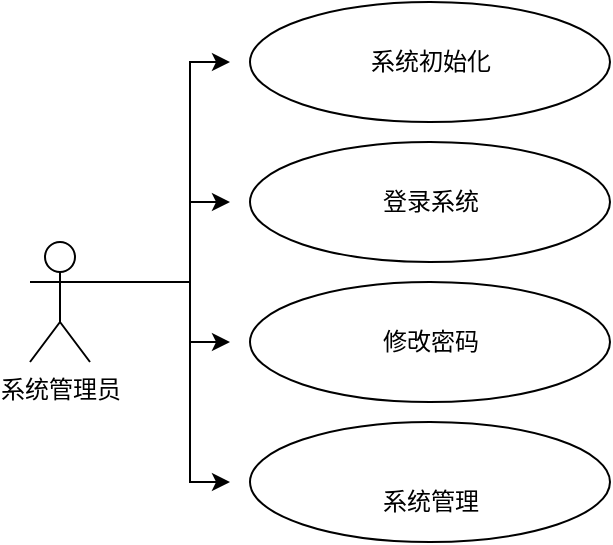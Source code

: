 <mxfile version="15.3.8" type="github" pages="3">
  <diagram id="hZPbQjz2teNgzwlmYUkK" name="sys_manager_00">
    <mxGraphModel dx="711" dy="381" grid="1" gridSize="10" guides="1" tooltips="1" connect="1" arrows="1" fold="1" page="1" pageScale="1" pageWidth="1920" pageHeight="1200" math="0" shadow="0">
      <root>
        <mxCell id="0" />
        <mxCell id="1" parent="0" />
        <mxCell id="6OKLoz5QRYWBKXCcHKRh-4" value="" style="edgeStyle=orthogonalEdgeStyle;rounded=0;orthogonalLoop=1;jettySize=auto;html=1;" edge="1" parent="1">
          <mxGeometry relative="1" as="geometry">
            <mxPoint x="480" y="180" as="sourcePoint" />
            <mxPoint x="540" y="70" as="targetPoint" />
            <Array as="points">
              <mxPoint x="520" y="180" />
              <mxPoint x="520" y="70" />
            </Array>
          </mxGeometry>
        </mxCell>
        <mxCell id="6OKLoz5QRYWBKXCcHKRh-17" value="" style="rounded=0;orthogonalLoop=1;jettySize=auto;html=1;edgeStyle=orthogonalEdgeStyle;elbow=vertical;" edge="1" parent="1">
          <mxGeometry relative="1" as="geometry">
            <mxPoint x="470" y="180" as="sourcePoint" />
            <mxPoint x="540" y="280" as="targetPoint" />
            <Array as="points">
              <mxPoint x="520" y="180" />
              <mxPoint x="520" y="280" />
              <mxPoint x="540" y="280" />
            </Array>
          </mxGeometry>
        </mxCell>
        <mxCell id="6OKLoz5QRYWBKXCcHKRh-18" value="" style="edgeStyle=orthogonalEdgeStyle;rounded=0;orthogonalLoop=1;jettySize=auto;html=1;exitX=1;exitY=0.333;exitDx=0;exitDy=0;exitPerimeter=0;" edge="1" parent="1" source="6OKLoz5QRYWBKXCcHKRh-1">
          <mxGeometry relative="1" as="geometry">
            <mxPoint x="540" y="140" as="targetPoint" />
            <Array as="points">
              <mxPoint x="520" y="180" />
              <mxPoint x="520" y="140" />
            </Array>
          </mxGeometry>
        </mxCell>
        <mxCell id="epeRU77rmkTxnslmgX97-5" value="" style="edgeStyle=orthogonalEdgeStyle;rounded=0;orthogonalLoop=1;jettySize=auto;html=1;" edge="1" parent="1">
          <mxGeometry relative="1" as="geometry">
            <mxPoint x="470" y="180" as="sourcePoint" />
            <mxPoint x="540" y="210" as="targetPoint" />
            <Array as="points">
              <mxPoint x="520" y="180" />
              <mxPoint x="520" y="210" />
            </Array>
          </mxGeometry>
        </mxCell>
        <mxCell id="6OKLoz5QRYWBKXCcHKRh-1" value="系统管理员" style="shape=umlActor;verticalLabelPosition=bottom;verticalAlign=top;html=1;" vertex="1" parent="1">
          <mxGeometry x="440" y="160" width="30" height="60" as="geometry" />
        </mxCell>
        <mxCell id="6OKLoz5QRYWBKXCcHKRh-3" value="" style="ellipse;whiteSpace=wrap;html=1;verticalAlign=top;" vertex="1" parent="1">
          <mxGeometry x="550" y="40" width="180" height="60" as="geometry" />
        </mxCell>
        <mxCell id="6OKLoz5QRYWBKXCcHKRh-7" value="系统初始化" style="text;html=1;align=center;verticalAlign=middle;resizable=0;points=[];autosize=1;strokeColor=none;fillColor=none;" vertex="1" parent="1">
          <mxGeometry x="600" y="60" width="80" height="20" as="geometry" />
        </mxCell>
        <mxCell id="6OKLoz5QRYWBKXCcHKRh-10" value="" style="ellipse;whiteSpace=wrap;html=1;verticalAlign=top;" vertex="1" parent="1">
          <mxGeometry x="550" y="110" width="180" height="60" as="geometry" />
        </mxCell>
        <mxCell id="6OKLoz5QRYWBKXCcHKRh-11" value="登录系统" style="text;html=1;align=center;verticalAlign=middle;resizable=0;points=[];autosize=1;strokeColor=none;fillColor=none;" vertex="1" parent="1">
          <mxGeometry x="610" y="130" width="60" height="20" as="geometry" />
        </mxCell>
        <mxCell id="6OKLoz5QRYWBKXCcHKRh-12" value="" style="ellipse;whiteSpace=wrap;html=1;verticalAlign=top;" vertex="1" parent="1">
          <mxGeometry x="550" y="250" width="180" height="60" as="geometry" />
        </mxCell>
        <mxCell id="6OKLoz5QRYWBKXCcHKRh-13" value="系统管理" style="text;html=1;align=center;verticalAlign=middle;resizable=0;points=[];autosize=1;strokeColor=none;fillColor=none;" vertex="1" parent="1">
          <mxGeometry x="610" y="280" width="60" height="20" as="geometry" />
        </mxCell>
        <mxCell id="epeRU77rmkTxnslmgX97-1" value="" style="ellipse;whiteSpace=wrap;html=1;verticalAlign=top;" vertex="1" parent="1">
          <mxGeometry x="550" y="180" width="180" height="60" as="geometry" />
        </mxCell>
        <mxCell id="epeRU77rmkTxnslmgX97-2" value="修改密码" style="text;html=1;align=center;verticalAlign=middle;resizable=0;points=[];autosize=1;strokeColor=none;fillColor=none;" vertex="1" parent="1">
          <mxGeometry x="610" y="200" width="60" height="20" as="geometry" />
        </mxCell>
      </root>
    </mxGraphModel>
  </diagram>
  <diagram id="WIw9e9frKtVNSH9nVA7h" name="sys_manager_10">
    <mxGraphModel dx="711" dy="381" grid="1" gridSize="10" guides="1" tooltips="1" connect="1" arrows="1" fold="1" page="1" pageScale="1" pageWidth="1920" pageHeight="1200" math="0" shadow="0">
      <root>
        <mxCell id="LGRGH655CSchLwy6N6ty-0" />
        <mxCell id="LGRGH655CSchLwy6N6ty-1" parent="LGRGH655CSchLwy6N6ty-0" />
        <mxCell id="LGRGH655CSchLwy6N6ty-4" value="" style="edgeStyle=orthogonalEdgeStyle;rounded=0;orthogonalLoop=1;jettySize=auto;html=1;" edge="1" parent="LGRGH655CSchLwy6N6ty-1" source="LGRGH655CSchLwy6N6ty-5">
          <mxGeometry relative="1" as="geometry">
            <mxPoint x="540" y="190" as="targetPoint" />
          </mxGeometry>
        </mxCell>
        <mxCell id="LGRGH655CSchLwy6N6ty-5" value="系统管理员" style="shape=umlActor;verticalLabelPosition=bottom;verticalAlign=top;html=1;" vertex="1" parent="LGRGH655CSchLwy6N6ty-1">
          <mxGeometry x="440" y="160" width="30" height="60" as="geometry" />
        </mxCell>
        <mxCell id="LGRGH655CSchLwy6N6ty-8" value="" style="edgeStyle=orthogonalEdgeStyle;rounded=0;orthogonalLoop=1;jettySize=auto;html=1;exitX=1;exitY=0.5;exitDx=0;exitDy=0;" edge="1" parent="LGRGH655CSchLwy6N6ty-1" source="LGRGH655CSchLwy6N6ty-10" target="LGRGH655CSchLwy6N6ty-14">
          <mxGeometry relative="1" as="geometry" />
        </mxCell>
        <mxCell id="LGRGH655CSchLwy6N6ty-9" value="" style="edgeStyle=orthogonalEdgeStyle;rounded=0;orthogonalLoop=1;jettySize=auto;html=1;" edge="1" parent="LGRGH655CSchLwy6N6ty-1" source="LGRGH655CSchLwy6N6ty-10" target="LGRGH655CSchLwy6N6ty-16">
          <mxGeometry relative="1" as="geometry" />
        </mxCell>
        <mxCell id="LGRGH655CSchLwy6N6ty-10" value="" style="ellipse;whiteSpace=wrap;html=1;verticalAlign=top;" vertex="1" parent="LGRGH655CSchLwy6N6ty-1">
          <mxGeometry x="550" y="160" width="180" height="60" as="geometry" />
        </mxCell>
        <mxCell id="LGRGH655CSchLwy6N6ty-11" value="修改密码" style="text;html=1;align=center;verticalAlign=middle;resizable=0;points=[];autosize=1;strokeColor=none;fillColor=none;" vertex="1" parent="LGRGH655CSchLwy6N6ty-1">
          <mxGeometry x="610" y="180" width="60" height="20" as="geometry" />
        </mxCell>
        <mxCell id="LGRGH655CSchLwy6N6ty-14" value="" style="ellipse;whiteSpace=wrap;html=1;verticalAlign=top;" vertex="1" parent="LGRGH655CSchLwy6N6ty-1">
          <mxGeometry x="800" y="120" width="180" height="60" as="geometry" />
        </mxCell>
        <mxCell id="LGRGH655CSchLwy6N6ty-15" value="登录系统后台" style="text;html=1;align=center;verticalAlign=middle;resizable=0;points=[];autosize=1;strokeColor=none;fillColor=none;" vertex="1" parent="LGRGH655CSchLwy6N6ty-1">
          <mxGeometry x="845" y="140" width="90" height="20" as="geometry" />
        </mxCell>
        <mxCell id="LGRGH655CSchLwy6N6ty-16" value="" style="ellipse;whiteSpace=wrap;html=1;verticalAlign=top;" vertex="1" parent="LGRGH655CSchLwy6N6ty-1">
          <mxGeometry x="800" y="190" width="180" height="60" as="geometry" />
        </mxCell>
        <mxCell id="LGRGH655CSchLwy6N6ty-17" value="首次修改密码" style="text;html=1;align=center;verticalAlign=middle;resizable=0;points=[];autosize=1;strokeColor=none;fillColor=none;" vertex="1" parent="LGRGH655CSchLwy6N6ty-1">
          <mxGeometry x="845" y="210" width="90" height="20" as="geometry" />
        </mxCell>
      </root>
    </mxGraphModel>
  </diagram>
  <diagram id="LtYkvaE_vi5jjCfZ22qR" name="sys_manager_11">
    <mxGraphModel dx="1422" dy="761" grid="1" gridSize="10" guides="1" tooltips="1" connect="1" arrows="1" fold="1" page="1" pageScale="1" pageWidth="1920" pageHeight="1200" math="0" shadow="0">
      <root>
        <mxCell id="qFUhUoFra0QCx2b-uVbG-0" />
        <mxCell id="qFUhUoFra0QCx2b-uVbG-1" parent="qFUhUoFra0QCx2b-uVbG-0" />
        <mxCell id="j0zdqZ4gvTMgkpvPAREg-0" value="" style="edgeStyle=orthogonalEdgeStyle;rounded=0;orthogonalLoop=1;jettySize=auto;html=1;" edge="1" parent="qFUhUoFra0QCx2b-uVbG-1" source="j0zdqZ4gvTMgkpvPAREg-3">
          <mxGeometry relative="1" as="geometry">
            <mxPoint x="540" y="110" as="targetPoint" />
            <Array as="points">
              <mxPoint x="520" y="190" />
              <mxPoint x="520" y="110" />
            </Array>
          </mxGeometry>
        </mxCell>
        <mxCell id="j0zdqZ4gvTMgkpvPAREg-1" value="" style="rounded=0;orthogonalLoop=1;jettySize=auto;html=1;edgeStyle=orthogonalEdgeStyle;elbow=vertical;" edge="1" parent="qFUhUoFra0QCx2b-uVbG-1">
          <mxGeometry relative="1" as="geometry">
            <mxPoint x="470" y="190" as="sourcePoint" />
            <mxPoint x="540" y="268" as="targetPoint" />
            <Array as="points">
              <mxPoint x="520" y="190" />
              <mxPoint x="520" y="268" />
            </Array>
          </mxGeometry>
        </mxCell>
        <mxCell id="j0zdqZ4gvTMgkpvPAREg-2" value="" style="edgeStyle=orthogonalEdgeStyle;rounded=0;orthogonalLoop=1;jettySize=auto;html=1;" edge="1" parent="qFUhUoFra0QCx2b-uVbG-1" source="j0zdqZ4gvTMgkpvPAREg-3">
          <mxGeometry relative="1" as="geometry">
            <mxPoint x="540" y="190" as="targetPoint" />
          </mxGeometry>
        </mxCell>
        <mxCell id="j0zdqZ4gvTMgkpvPAREg-3" value="系统管理员" style="shape=umlActor;verticalLabelPosition=bottom;verticalAlign=top;html=1;" vertex="1" parent="qFUhUoFra0QCx2b-uVbG-1">
          <mxGeometry x="440" y="160" width="30" height="60" as="geometry" />
        </mxCell>
        <mxCell id="j0zdqZ4gvTMgkpvPAREg-4" value="" style="ellipse;whiteSpace=wrap;html=1;verticalAlign=top;" vertex="1" parent="qFUhUoFra0QCx2b-uVbG-1">
          <mxGeometry x="550" y="80" width="180" height="60" as="geometry" />
        </mxCell>
        <mxCell id="j0zdqZ4gvTMgkpvPAREg-5" value="系统首次运行初始化" style="text;html=1;align=center;verticalAlign=middle;resizable=0;points=[];autosize=1;strokeColor=none;fillColor=none;" vertex="1" parent="qFUhUoFra0QCx2b-uVbG-1">
          <mxGeometry x="580" y="100" width="120" height="20" as="geometry" />
        </mxCell>
        <mxCell id="j0zdqZ4gvTMgkpvPAREg-6" value="" style="edgeStyle=orthogonalEdgeStyle;rounded=0;orthogonalLoop=1;jettySize=auto;html=1;exitX=1;exitY=0.5;exitDx=0;exitDy=0;" edge="1" parent="qFUhUoFra0QCx2b-uVbG-1" source="j0zdqZ4gvTMgkpvPAREg-8" target="j0zdqZ4gvTMgkpvPAREg-12">
          <mxGeometry relative="1" as="geometry" />
        </mxCell>
        <mxCell id="j0zdqZ4gvTMgkpvPAREg-7" value="" style="edgeStyle=orthogonalEdgeStyle;rounded=0;orthogonalLoop=1;jettySize=auto;html=1;" edge="1" parent="qFUhUoFra0QCx2b-uVbG-1" source="j0zdqZ4gvTMgkpvPAREg-8" target="j0zdqZ4gvTMgkpvPAREg-14">
          <mxGeometry relative="1" as="geometry" />
        </mxCell>
        <mxCell id="j0zdqZ4gvTMgkpvPAREg-8" value="" style="ellipse;whiteSpace=wrap;html=1;verticalAlign=top;" vertex="1" parent="qFUhUoFra0QCx2b-uVbG-1">
          <mxGeometry x="550" y="160" width="180" height="60" as="geometry" />
        </mxCell>
        <mxCell id="j0zdqZ4gvTMgkpvPAREg-9" value="首次登录修改密码" style="text;html=1;align=center;verticalAlign=middle;resizable=0;points=[];autosize=1;strokeColor=none;fillColor=none;" vertex="1" parent="qFUhUoFra0QCx2b-uVbG-1">
          <mxGeometry x="585" y="180" width="110" height="20" as="geometry" />
        </mxCell>
        <mxCell id="j0zdqZ4gvTMgkpvPAREg-10" value="" style="ellipse;whiteSpace=wrap;html=1;verticalAlign=top;" vertex="1" parent="qFUhUoFra0QCx2b-uVbG-1">
          <mxGeometry x="550" y="240" width="180" height="60" as="geometry" />
        </mxCell>
        <mxCell id="j0zdqZ4gvTMgkpvPAREg-11" value="系统管理" style="text;html=1;align=center;verticalAlign=middle;resizable=0;points=[];autosize=1;strokeColor=none;fillColor=none;" vertex="1" parent="qFUhUoFra0QCx2b-uVbG-1">
          <mxGeometry x="610" y="260" width="60" height="20" as="geometry" />
        </mxCell>
        <mxCell id="j0zdqZ4gvTMgkpvPAREg-12" value="" style="ellipse;whiteSpace=wrap;html=1;verticalAlign=top;" vertex="1" parent="qFUhUoFra0QCx2b-uVbG-1">
          <mxGeometry x="800" y="120" width="180" height="60" as="geometry" />
        </mxCell>
        <mxCell id="j0zdqZ4gvTMgkpvPAREg-13" value="登录系统后台" style="text;html=1;align=center;verticalAlign=middle;resizable=0;points=[];autosize=1;strokeColor=none;fillColor=none;" vertex="1" parent="qFUhUoFra0QCx2b-uVbG-1">
          <mxGeometry x="845" y="140" width="90" height="20" as="geometry" />
        </mxCell>
        <mxCell id="j0zdqZ4gvTMgkpvPAREg-14" value="" style="ellipse;whiteSpace=wrap;html=1;verticalAlign=top;" vertex="1" parent="qFUhUoFra0QCx2b-uVbG-1">
          <mxGeometry x="800" y="190" width="180" height="60" as="geometry" />
        </mxCell>
        <mxCell id="j0zdqZ4gvTMgkpvPAREg-15" value="首次修改密码" style="text;html=1;align=center;verticalAlign=middle;resizable=0;points=[];autosize=1;strokeColor=none;fillColor=none;" vertex="1" parent="qFUhUoFra0QCx2b-uVbG-1">
          <mxGeometry x="845" y="210" width="90" height="20" as="geometry" />
        </mxCell>
      </root>
    </mxGraphModel>
  </diagram>
</mxfile>
